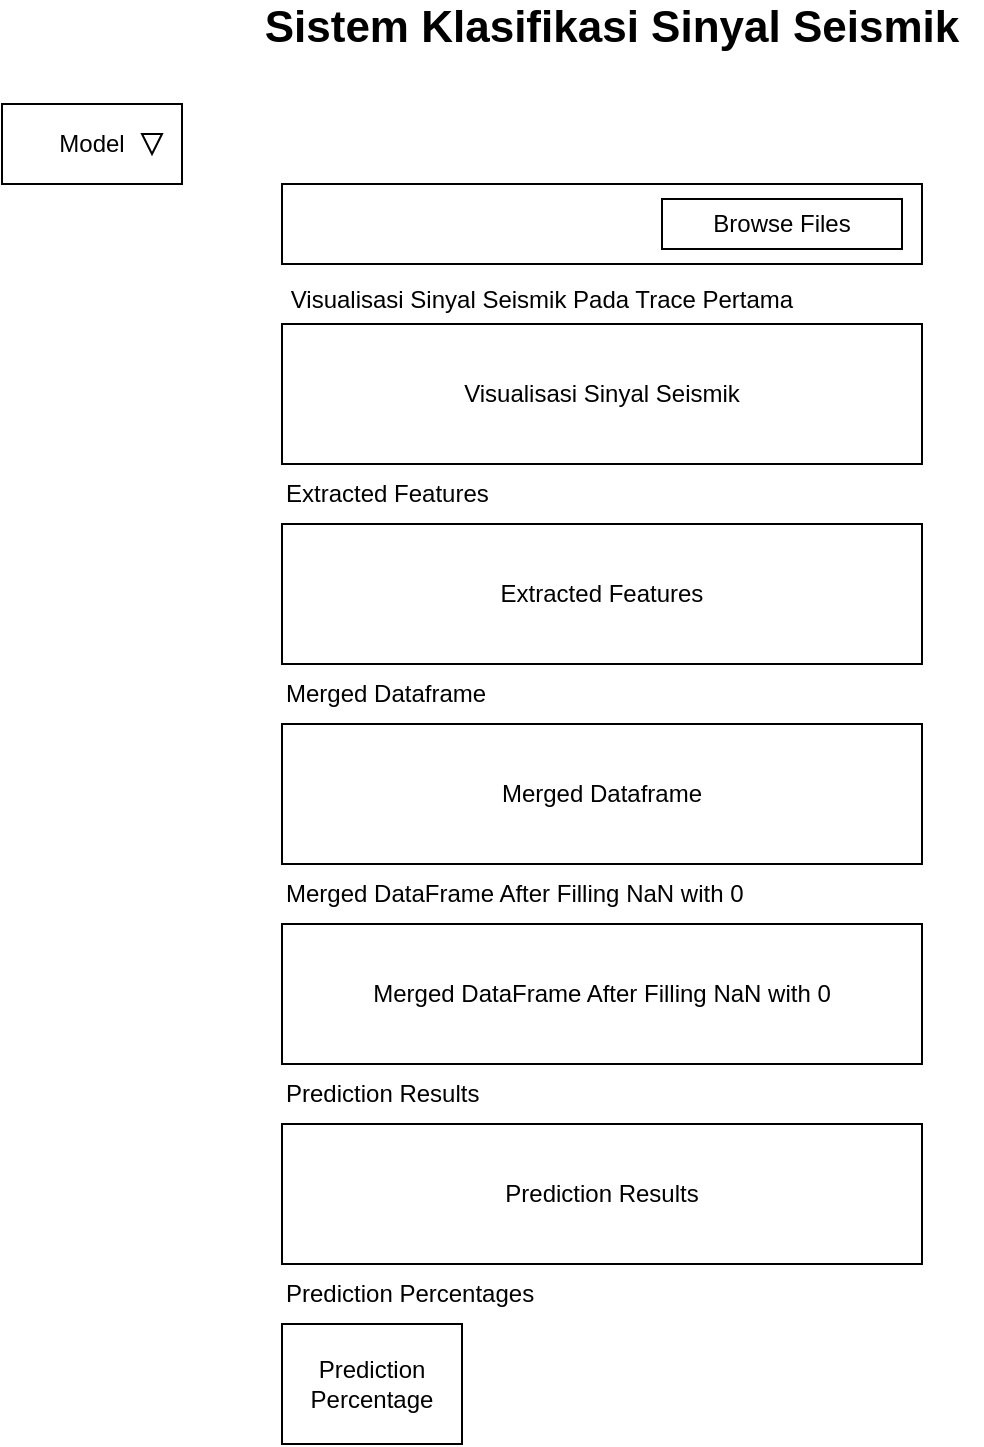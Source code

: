 <mxfile version="24.6.4" type="device">
  <diagram id="amp1seabJaFsPkXWmOd9" name="Page-1">
    <mxGraphModel dx="794" dy="446" grid="0" gridSize="10" guides="1" tooltips="1" connect="1" arrows="1" fold="1" page="1" pageScale="1" pageWidth="850" pageHeight="1100" math="0" shadow="0">
      <root>
        <mxCell id="0" />
        <mxCell id="1" parent="0" />
        <mxCell id="qqKNhpcuRSpqBP2wPu2f-1" value="Model" style="rounded=0;whiteSpace=wrap;html=1;fillColor=none;" vertex="1" parent="1">
          <mxGeometry x="90" y="130" width="90" height="40" as="geometry" />
        </mxCell>
        <mxCell id="qqKNhpcuRSpqBP2wPu2f-2" value="&lt;div style=&quot;font-size: 22px;&quot;&gt;&lt;font style=&quot;font-size: 22px;&quot;&gt;Sistem Klasifikasi Sinyal Seismik&lt;/font&gt;&lt;/div&gt;&lt;div style=&quot;font-size: 22px;&quot;&gt;&lt;br&gt;&lt;/div&gt;" style="text;html=1;align=center;verticalAlign=middle;whiteSpace=wrap;rounded=0;fontStyle=1" vertex="1" parent="1">
          <mxGeometry x="210" y="90" width="370" height="30" as="geometry" />
        </mxCell>
        <mxCell id="qqKNhpcuRSpqBP2wPu2f-3" value="" style="rounded=0;whiteSpace=wrap;html=1;fillColor=none;" vertex="1" parent="1">
          <mxGeometry x="230" y="170" width="320" height="40" as="geometry" />
        </mxCell>
        <mxCell id="qqKNhpcuRSpqBP2wPu2f-4" value="Browse Files" style="rounded=0;whiteSpace=wrap;html=1;fillColor=none;" vertex="1" parent="1">
          <mxGeometry x="420" y="177.5" width="120" height="25" as="geometry" />
        </mxCell>
        <mxCell id="qqKNhpcuRSpqBP2wPu2f-5" value="Visualisasi Sinyal Seismik" style="rounded=0;whiteSpace=wrap;html=1;fillColor=none;" vertex="1" parent="1">
          <mxGeometry x="230" y="240" width="320" height="70" as="geometry" />
        </mxCell>
        <mxCell id="qqKNhpcuRSpqBP2wPu2f-6" value="Extracted Features" style="rounded=0;whiteSpace=wrap;html=1;fillColor=none;" vertex="1" parent="1">
          <mxGeometry x="230" y="340" width="320" height="70" as="geometry" />
        </mxCell>
        <mxCell id="qqKNhpcuRSpqBP2wPu2f-7" value="Merged Dataframe" style="rounded=0;whiteSpace=wrap;html=1;fillColor=none;" vertex="1" parent="1">
          <mxGeometry x="230" y="440" width="320" height="70" as="geometry" />
        </mxCell>
        <mxCell id="qqKNhpcuRSpqBP2wPu2f-8" value="&lt;div&gt;Merged DataFrame After Filling NaN with 0&lt;/div&gt;" style="rounded=0;whiteSpace=wrap;html=1;fillColor=none;" vertex="1" parent="1">
          <mxGeometry x="230" y="540" width="320" height="70" as="geometry" />
        </mxCell>
        <mxCell id="qqKNhpcuRSpqBP2wPu2f-9" value="&lt;div&gt;Prediction Results&lt;/div&gt;" style="rounded=0;whiteSpace=wrap;html=1;fillColor=none;" vertex="1" parent="1">
          <mxGeometry x="230" y="640" width="320" height="70" as="geometry" />
        </mxCell>
        <mxCell id="qqKNhpcuRSpqBP2wPu2f-10" value="&lt;div&gt;Prediction Percentage&lt;/div&gt;" style="rounded=0;whiteSpace=wrap;html=1;fillColor=none;" vertex="1" parent="1">
          <mxGeometry x="230" y="740" width="90" height="60" as="geometry" />
        </mxCell>
        <mxCell id="qqKNhpcuRSpqBP2wPu2f-11" value="&lt;div&gt;Visualisasi Sinyal Seismik Pada Trace Pertama&lt;/div&gt;&lt;div&gt;&lt;br&gt;&lt;/div&gt;" style="text;html=1;align=center;verticalAlign=middle;whiteSpace=wrap;rounded=0;" vertex="1" parent="1">
          <mxGeometry x="210" y="220" width="300" height="30" as="geometry" />
        </mxCell>
        <mxCell id="qqKNhpcuRSpqBP2wPu2f-12" value="&lt;div&gt;Extracted Features&lt;/div&gt;" style="text;html=1;align=left;verticalAlign=middle;whiteSpace=wrap;rounded=0;" vertex="1" parent="1">
          <mxGeometry x="230" y="310" width="300" height="30" as="geometry" />
        </mxCell>
        <mxCell id="qqKNhpcuRSpqBP2wPu2f-13" value="&lt;div&gt;Merged Dataframe&lt;/div&gt;" style="text;html=1;align=left;verticalAlign=middle;whiteSpace=wrap;rounded=0;" vertex="1" parent="1">
          <mxGeometry x="230" y="410" width="300" height="30" as="geometry" />
        </mxCell>
        <mxCell id="qqKNhpcuRSpqBP2wPu2f-14" value="&lt;span style=&quot;text-align: center;&quot;&gt;Merged DataFrame After Filling NaN with 0&lt;/span&gt;" style="text;html=1;align=left;verticalAlign=middle;whiteSpace=wrap;rounded=0;" vertex="1" parent="1">
          <mxGeometry x="230" y="510" width="300" height="30" as="geometry" />
        </mxCell>
        <mxCell id="qqKNhpcuRSpqBP2wPu2f-15" value="&lt;span style=&quot;text-align: center;&quot;&gt;Prediction Results&lt;/span&gt;" style="text;html=1;align=left;verticalAlign=middle;whiteSpace=wrap;rounded=0;" vertex="1" parent="1">
          <mxGeometry x="230" y="610" width="300" height="30" as="geometry" />
        </mxCell>
        <mxCell id="qqKNhpcuRSpqBP2wPu2f-16" value="&lt;span style=&quot;text-align: center;&quot;&gt;Prediction Percentages&lt;/span&gt;" style="text;html=1;align=left;verticalAlign=middle;whiteSpace=wrap;rounded=0;" vertex="1" parent="1">
          <mxGeometry x="230" y="710" width="300" height="30" as="geometry" />
        </mxCell>
        <mxCell id="qqKNhpcuRSpqBP2wPu2f-17" value="" style="triangle;whiteSpace=wrap;html=1;rotation=90;" vertex="1" parent="1">
          <mxGeometry x="160" y="145" width="10" height="10" as="geometry" />
        </mxCell>
      </root>
    </mxGraphModel>
  </diagram>
</mxfile>
